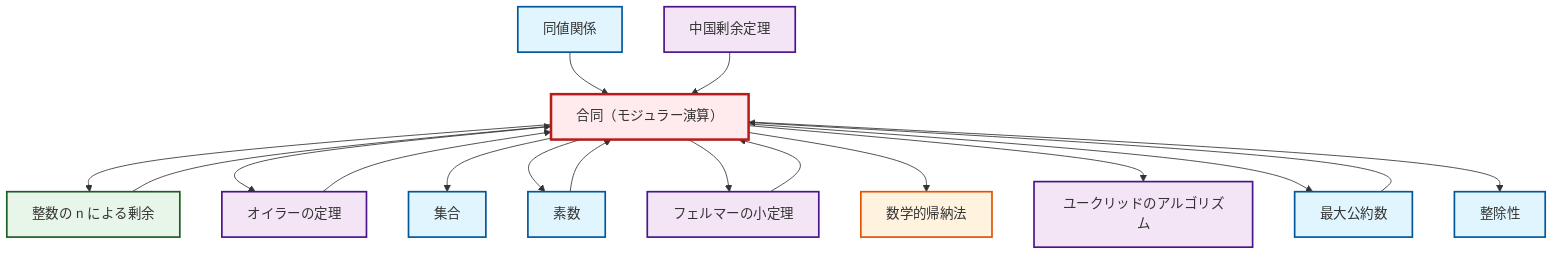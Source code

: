 graph TD
    classDef definition fill:#e1f5fe,stroke:#01579b,stroke-width:2px
    classDef theorem fill:#f3e5f5,stroke:#4a148c,stroke-width:2px
    classDef axiom fill:#fff3e0,stroke:#e65100,stroke-width:2px
    classDef example fill:#e8f5e9,stroke:#1b5e20,stroke-width:2px
    classDef current fill:#ffebee,stroke:#b71c1c,stroke-width:3px
    thm-euclidean-algorithm["ユークリッドのアルゴリズム"]:::theorem
    def-equivalence-relation["同値関係"]:::definition
    ax-induction["数学的帰納法"]:::axiom
    def-gcd["最大公約数"]:::definition
    def-congruence["合同（モジュラー演算）"]:::definition
    thm-chinese-remainder["中国剰余定理"]:::theorem
    thm-fermat-little["フェルマーの小定理"]:::theorem
    def-set["集合"]:::definition
    thm-euler["オイラーの定理"]:::theorem
    ex-quotient-integers-mod-n["整数の n による剰余"]:::example
    def-divisibility["整除性"]:::definition
    def-prime["素数"]:::definition
    def-congruence --> ex-quotient-integers-mod-n
    thm-euler --> def-congruence
    def-equivalence-relation --> def-congruence
    def-congruence --> thm-euler
    thm-chinese-remainder --> def-congruence
    thm-fermat-little --> def-congruence
    def-congruence --> def-set
    def-congruence --> def-prime
    def-gcd --> def-congruence
    def-congruence --> thm-fermat-little
    def-prime --> def-congruence
    def-congruence --> ax-induction
    def-congruence --> thm-euclidean-algorithm
    def-congruence --> def-gcd
    def-congruence --> def-divisibility
    ex-quotient-integers-mod-n --> def-congruence
    class def-congruence current